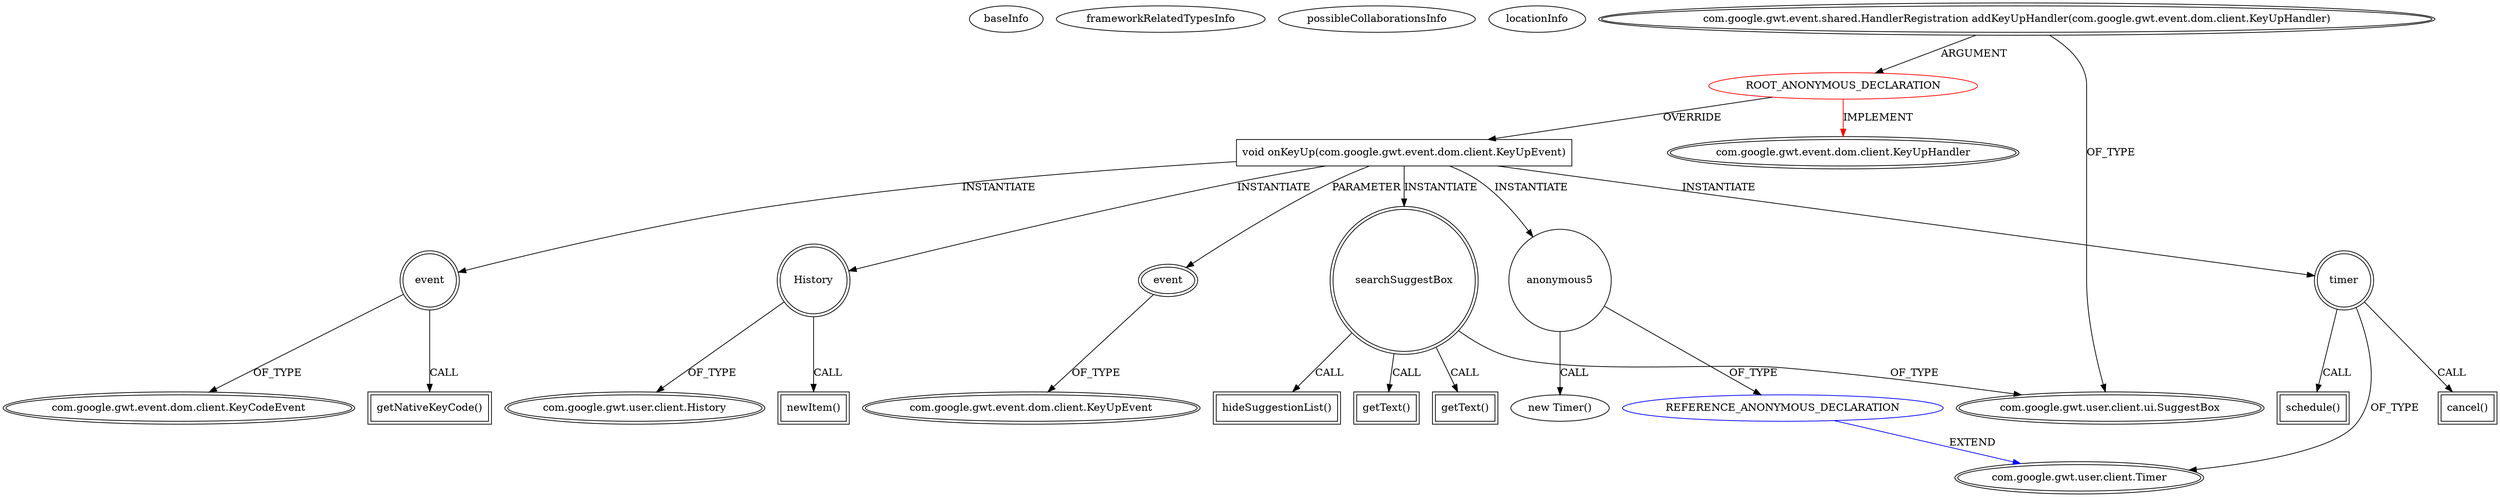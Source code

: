 digraph {
baseInfo[graphId=451,category="extension_graph",isAnonymous=true,possibleRelation=true]
frameworkRelatedTypesInfo[0="com.google.gwt.event.dom.client.KeyUpHandler"]
possibleCollaborationsInfo[0="451~OVERRIDING_METHOD_DECLARATION-INSTANTIATION-~com.google.gwt.event.dom.client.KeyUpHandler ~com.google.gwt.user.client.Timer ~true~true"]
locationInfo[projectName="WSDOT-WSDOT-Search-GWT",filePath="/WSDOT-WSDOT-Search-GWT/WSDOT-Search-GWT-master/src/gov/wa/wsdot/search/client/SearchWidget.java",contextSignature="void SearchWidget()",graphId="451"]
0[label="ROOT_ANONYMOUS_DECLARATION",vertexType="ROOT_ANONYMOUS_DECLARATION",isFrameworkType=false,color=red]
1[label="com.google.gwt.event.dom.client.KeyUpHandler",vertexType="FRAMEWORK_INTERFACE_TYPE",isFrameworkType=true,peripheries=2]
2[label="com.google.gwt.event.shared.HandlerRegistration addKeyUpHandler(com.google.gwt.event.dom.client.KeyUpHandler)",vertexType="OUTSIDE_CALL",isFrameworkType=true,peripheries=2]
3[label="com.google.gwt.user.client.ui.SuggestBox",vertexType="FRAMEWORK_CLASS_TYPE",isFrameworkType=true,peripheries=2]
4[label="void onKeyUp(com.google.gwt.event.dom.client.KeyUpEvent)",vertexType="OVERRIDING_METHOD_DECLARATION",isFrameworkType=false,shape=box]
5[label="event",vertexType="PARAMETER_DECLARATION",isFrameworkType=true,peripheries=2]
6[label="com.google.gwt.event.dom.client.KeyUpEvent",vertexType="FRAMEWORK_CLASS_TYPE",isFrameworkType=true,peripheries=2]
7[label="event",vertexType="VARIABLE_EXPRESION",isFrameworkType=true,peripheries=2,shape=circle]
9[label="com.google.gwt.event.dom.client.KeyCodeEvent",vertexType="FRAMEWORK_CLASS_TYPE",isFrameworkType=true,peripheries=2]
8[label="getNativeKeyCode()",vertexType="INSIDE_CALL",isFrameworkType=true,peripheries=2,shape=box]
10[label="History",vertexType="VARIABLE_EXPRESION",isFrameworkType=true,peripheries=2,shape=circle]
12[label="com.google.gwt.user.client.History",vertexType="FRAMEWORK_CLASS_TYPE",isFrameworkType=true,peripheries=2]
11[label="newItem()",vertexType="INSIDE_CALL",isFrameworkType=true,peripheries=2,shape=box]
13[label="searchSuggestBox",vertexType="VARIABLE_EXPRESION",isFrameworkType=true,peripheries=2,shape=circle]
14[label="getText()",vertexType="INSIDE_CALL",isFrameworkType=true,peripheries=2,shape=box]
17[label="hideSuggestionList()",vertexType="INSIDE_CALL",isFrameworkType=true,peripheries=2,shape=box]
18[label="timer",vertexType="VARIABLE_EXPRESION",isFrameworkType=true,peripheries=2,shape=circle]
20[label="com.google.gwt.user.client.Timer",vertexType="FRAMEWORK_CLASS_TYPE",isFrameworkType=true,peripheries=2]
19[label="cancel()",vertexType="INSIDE_CALL",isFrameworkType=true,peripheries=2,shape=box]
22[label="anonymous5",vertexType="VARIABLE_EXPRESION",isFrameworkType=false,shape=circle]
23[label="REFERENCE_ANONYMOUS_DECLARATION",vertexType="REFERENCE_ANONYMOUS_DECLARATION",isFrameworkType=false,color=blue]
21[label="new Timer()",vertexType="CONSTRUCTOR_CALL",isFrameworkType=false]
26[label="getText()",vertexType="INSIDE_CALL",isFrameworkType=true,peripheries=2,shape=box]
28[label="schedule()",vertexType="INSIDE_CALL",isFrameworkType=true,peripheries=2,shape=box]
0->1[label="IMPLEMENT",color=red]
2->0[label="ARGUMENT"]
2->3[label="OF_TYPE"]
0->4[label="OVERRIDE"]
5->6[label="OF_TYPE"]
4->5[label="PARAMETER"]
4->7[label="INSTANTIATE"]
7->9[label="OF_TYPE"]
7->8[label="CALL"]
4->10[label="INSTANTIATE"]
10->12[label="OF_TYPE"]
10->11[label="CALL"]
4->13[label="INSTANTIATE"]
13->3[label="OF_TYPE"]
13->14[label="CALL"]
13->17[label="CALL"]
4->18[label="INSTANTIATE"]
18->20[label="OF_TYPE"]
18->19[label="CALL"]
4->22[label="INSTANTIATE"]
23->20[label="EXTEND",color=blue]
22->23[label="OF_TYPE"]
22->21[label="CALL"]
13->26[label="CALL"]
18->28[label="CALL"]
}
